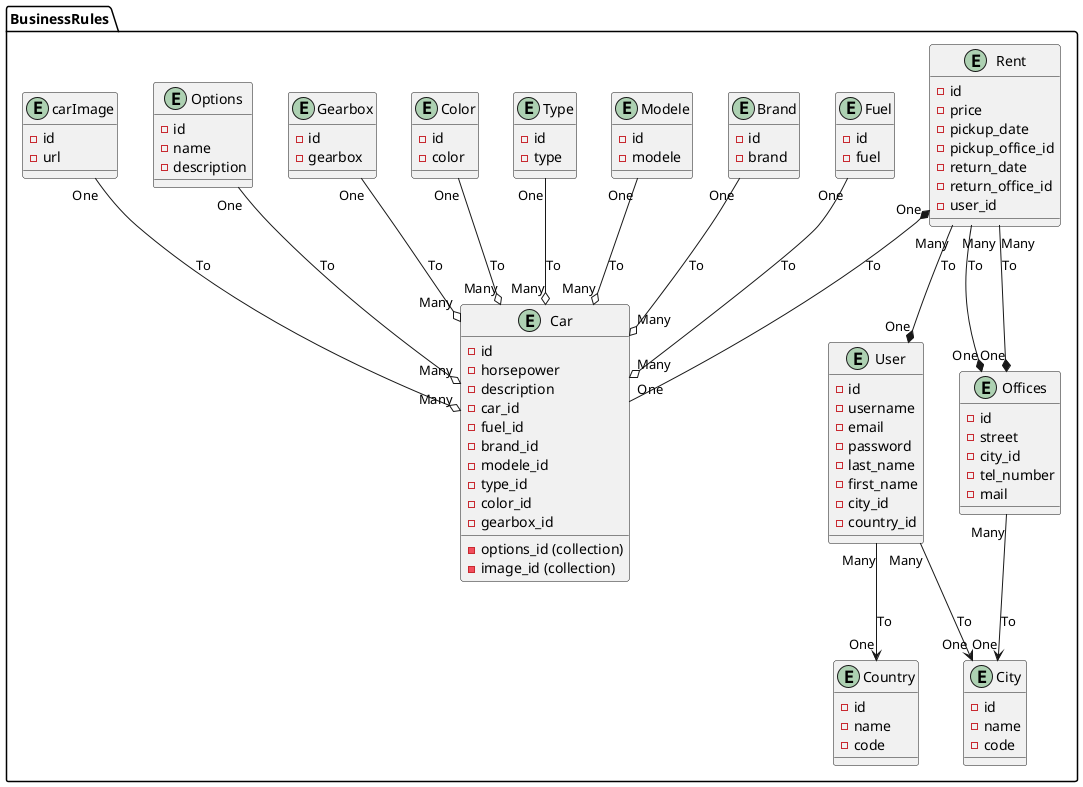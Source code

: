 @startuml UML

package "BusinessRules" #FFF {
    entity User {
        - id
        - username
        - email
        - password
        - last_name
        - first_name
        - city_id
        - country_id
    }
    entity City {
        - id
        - name 
        - code
    }
    entity Country {
        - id
        - name
        - code
    }

    entity Rent {
        - id
        - price
        - pickup_date
        - pickup_office_id
        - return_date
        - return_office_id
        - user_id
    }

    entity Offices {
        - id
        - street
        - city_id
        - tel_number
        - mail
    }

    entity Car{
        - id
        - horsepower
        - description
        - car_id
        - fuel_id
        - brand_id
        - modele_id
        - type_id
        - color_id
        - gearbox_id
        - options_id (collection)
        - image_id (collection)
    }
    entity Fuel{
        - id
        - fuel
    }
    entity Brand {
        - id
        - brand
    }
    entity Modele {
        - id
        - modele
    }
    entity Type {
        - id
        - type
    }
    entity Color {
        - id
        - color
    }
    entity Gearbox {
        - id
        - gearbox
    }
    entity Options {
        - id
        - name
        - description
    }
    entity carImage {
        - id
        - url 
    }

    User "Many" --> "One" City : To
    User "Many" --> "One" Country : To
    Offices "Many" --> "One" City : To
    Rent "Many" --* "One" User : To
    Rent "Many" --* "One" Offices : To
    Rent "Many" --* "One" Offices : To

    Rent "One" *-- "One" Car : To

    Fuel "One" --o "Many" Car : To
    Brand "One" --o "Many" Car : To
    Modele "One" --o "Many" Car : To
    Type "One" --o "Many" Car : To
    Color "One" --o "Many" Car : To
    Gearbox "One" --o "Many" Car : To
    Options "One" --o "Many" Car : To
    carImage "One" --o "Many" Car : To
}
@enduml